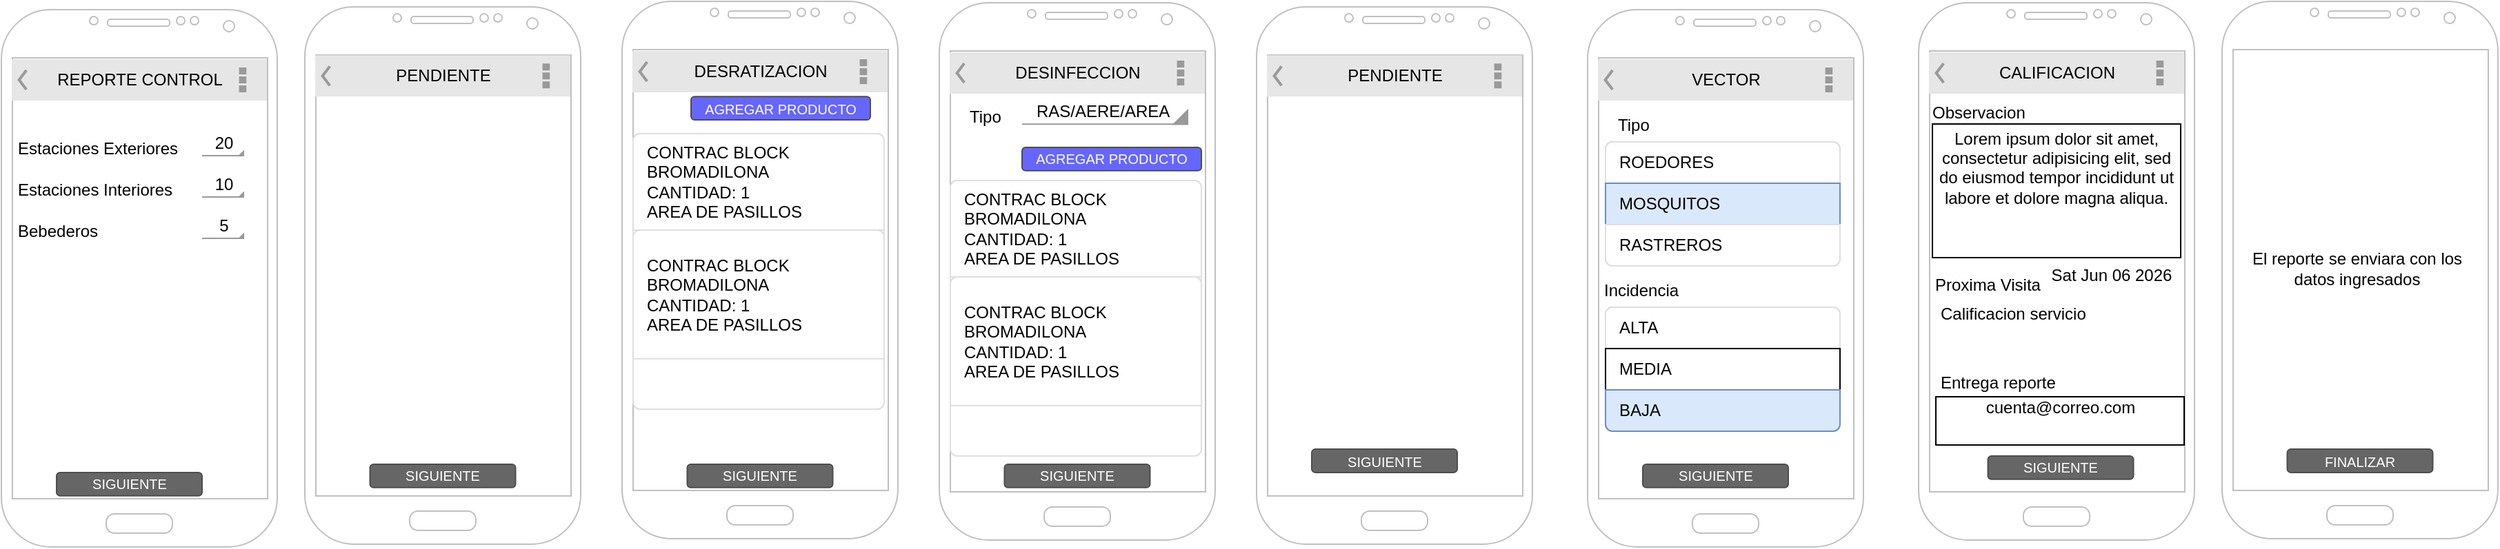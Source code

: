 <mxfile version="17.5.0" type="github">
  <diagram id="B1rS9bqpKSy4gRJ6OLqf" name="Page-1">
    <mxGraphModel dx="1353" dy="298" grid="1" gridSize="10" guides="1" tooltips="1" connect="1" arrows="1" fold="1" page="1" pageScale="1" pageWidth="827" pageHeight="1169" math="0" shadow="0">
      <root>
        <mxCell id="0" />
        <mxCell id="1" parent="0" />
        <mxCell id="E0qXdNN0w-Io1s_kiMO5-2" value="" style="verticalLabelPosition=bottom;verticalAlign=top;html=1;shadow=0;dashed=0;strokeWidth=1;shape=mxgraph.android.phone2;strokeColor=#c0c0c0;" vertex="1" parent="1">
          <mxGeometry x="280" y="34" width="200" height="390" as="geometry" />
        </mxCell>
        <mxCell id="E0qXdNN0w-Io1s_kiMO5-11" value="DESRATIZACION" style="strokeWidth=1;html=1;shadow=0;dashed=0;shape=mxgraph.android.action_bar;fillColor=#E6E6E6;strokeColor=#c0c0c0;strokeWidth=2;" vertex="1" parent="1">
          <mxGeometry x="287.5" y="70" width="185" height="30" as="geometry" />
        </mxCell>
        <mxCell id="E0qXdNN0w-Io1s_kiMO5-12" value="SIGUIENTE" style="rounded=1;html=1;shadow=0;dashed=0;whiteSpace=wrap;fontSize=10;fillColor=#666666;align=center;strokeColor=#4D4D4D;fontColor=#ffffff;" vertex="1" parent="1">
          <mxGeometry x="327.25" y="370" width="105.5" height="16.88" as="geometry" />
        </mxCell>
        <mxCell id="E0qXdNN0w-Io1s_kiMO5-13" value="AGREGAR PRODUCTO" style="rounded=1;html=1;shadow=0;dashed=0;whiteSpace=wrap;fontSize=10;fillColor=#6666FF;align=center;strokeColor=#4D4D4D;fontColor=#ffffff;" vertex="1" parent="1">
          <mxGeometry x="330" y="103.12" width="130" height="16.88" as="geometry" />
        </mxCell>
        <mxCell id="E0qXdNN0w-Io1s_kiMO5-14" value="" style="html=1;shadow=0;dashed=0;shape=mxgraph.bootstrap.rrect;rSize=5;strokeColor=#DFDFDF;html=1;whiteSpace=wrap;fillColor=#FFFFFF;fontColor=#000000;" vertex="1" parent="1">
          <mxGeometry x="288" y="130" width="182" height="200" as="geometry" />
        </mxCell>
        <mxCell id="E0qXdNN0w-Io1s_kiMO5-15" value="CONTRAC BLOCK&lt;br&gt;BROMADILONA&lt;br&gt;CANTIDAD: 1&lt;br&gt;AREA DE PASILLOS" style="strokeColor=inherit;fillColor=inherit;gradientColor=inherit;fontColor=inherit;html=1;shadow=0;dashed=0;shape=mxgraph.bootstrap.topButton;rSize=5;perimeter=none;whiteSpace=wrap;resizeWidth=1;align=left;spacing=10;" vertex="1" parent="E0qXdNN0w-Io1s_kiMO5-14">
          <mxGeometry width="182" height="70" relative="1" as="geometry" />
        </mxCell>
        <mxCell id="E0qXdNN0w-Io1s_kiMO5-22" value="CONTRAC BLOCK&lt;br&gt;BROMADILONA&lt;br&gt;CANTIDAD: 1&lt;br&gt;AREA DE PASILLOS" style="strokeColor=inherit;fillColor=inherit;gradientColor=inherit;fontColor=inherit;html=1;shadow=0;dashed=0;shape=mxgraph.bootstrap.topButton;rSize=5;perimeter=none;whiteSpace=wrap;resizeWidth=1;align=left;spacing=10;" vertex="1" parent="E0qXdNN0w-Io1s_kiMO5-14">
          <mxGeometry y="70.003" width="182" height="93.333" as="geometry" />
        </mxCell>
        <mxCell id="E0qXdNN0w-Io1s_kiMO5-23" value="" style="verticalLabelPosition=bottom;verticalAlign=top;html=1;shadow=0;dashed=0;strokeWidth=1;shape=mxgraph.android.phone2;strokeColor=#c0c0c0;" vertex="1" parent="1">
          <mxGeometry x="510" y="35" width="200" height="390" as="geometry" />
        </mxCell>
        <mxCell id="E0qXdNN0w-Io1s_kiMO5-24" value="DESINFECCION" style="strokeWidth=1;html=1;shadow=0;dashed=0;shape=mxgraph.android.action_bar;fillColor=#E6E6E6;strokeColor=#c0c0c0;strokeWidth=2;" vertex="1" parent="1">
          <mxGeometry x="517.5" y="71" width="185" height="30" as="geometry" />
        </mxCell>
        <mxCell id="E0qXdNN0w-Io1s_kiMO5-25" value="AGREGAR PRODUCTO" style="rounded=1;html=1;shadow=0;dashed=0;whiteSpace=wrap;fontSize=10;fillColor=#6666FF;align=center;strokeColor=#4D4D4D;fontColor=#ffffff;" vertex="1" parent="1">
          <mxGeometry x="570" y="140" width="130" height="16.88" as="geometry" />
        </mxCell>
        <mxCell id="E0qXdNN0w-Io1s_kiMO5-26" value="" style="html=1;shadow=0;dashed=0;shape=mxgraph.bootstrap.rrect;rSize=5;strokeColor=#DFDFDF;html=1;whiteSpace=wrap;fillColor=#FFFFFF;fontColor=#000000;" vertex="1" parent="1">
          <mxGeometry x="518" y="164" width="182" height="200" as="geometry" />
        </mxCell>
        <mxCell id="E0qXdNN0w-Io1s_kiMO5-27" value="CONTRAC BLOCK&lt;br&gt;BROMADILONA&lt;br&gt;CANTIDAD: 1&lt;br&gt;AREA DE PASILLOS" style="strokeColor=inherit;fillColor=inherit;gradientColor=inherit;fontColor=inherit;html=1;shadow=0;dashed=0;shape=mxgraph.bootstrap.topButton;rSize=5;perimeter=none;whiteSpace=wrap;resizeWidth=1;align=left;spacing=10;" vertex="1" parent="E0qXdNN0w-Io1s_kiMO5-26">
          <mxGeometry width="182" height="70" relative="1" as="geometry" />
        </mxCell>
        <mxCell id="E0qXdNN0w-Io1s_kiMO5-28" value="CONTRAC BLOCK&lt;br&gt;BROMADILONA&lt;br&gt;CANTIDAD: 1&lt;br&gt;AREA DE PASILLOS" style="strokeColor=inherit;fillColor=inherit;gradientColor=inherit;fontColor=inherit;html=1;shadow=0;dashed=0;shape=mxgraph.bootstrap.topButton;rSize=5;perimeter=none;whiteSpace=wrap;resizeWidth=1;align=left;spacing=10;" vertex="1" parent="E0qXdNN0w-Io1s_kiMO5-26">
          <mxGeometry y="70.003" width="182" height="93.333" as="geometry" />
        </mxCell>
        <mxCell id="E0qXdNN0w-Io1s_kiMO5-29" value="SIGUIENTE" style="rounded=1;html=1;shadow=0;dashed=0;whiteSpace=wrap;fontSize=10;fillColor=#666666;align=center;strokeColor=#4D4D4D;fontColor=#ffffff;" vertex="1" parent="1">
          <mxGeometry x="557.25" y="370" width="105.5" height="16.88" as="geometry" />
        </mxCell>
        <mxCell id="E0qXdNN0w-Io1s_kiMO5-32" value="Tipo" style="text;html=1;strokeColor=none;fillColor=none;align=left;verticalAlign=middle;whiteSpace=wrap;rounded=0;" vertex="1" parent="1">
          <mxGeometry x="530" y="103.12" width="30" height="30" as="geometry" />
        </mxCell>
        <mxCell id="E0qXdNN0w-Io1s_kiMO5-33" value="RAS/AERE/AREA&amp;nbsp;" style="strokeWidth=1;html=1;shadow=0;dashed=0;shape=mxgraph.android.spinner2;align=center;fillColor=#999999;strokeColor=#999999;verticalAlign=bottom" vertex="1" parent="1">
          <mxGeometry x="570" y="113.12" width="120" height="10" as="geometry" />
        </mxCell>
        <mxCell id="E0qXdNN0w-Io1s_kiMO5-42" value="" style="verticalLabelPosition=bottom;verticalAlign=top;html=1;shadow=0;dashed=0;strokeWidth=1;shape=mxgraph.android.phone2;strokeColor=#c0c0c0;" vertex="1" parent="1">
          <mxGeometry x="740" y="38" width="200" height="390" as="geometry" />
        </mxCell>
        <mxCell id="E0qXdNN0w-Io1s_kiMO5-43" value="PENDIENTE" style="strokeWidth=1;html=1;shadow=0;dashed=0;shape=mxgraph.android.action_bar;fillColor=#E6E6E6;strokeColor=#c0c0c0;strokeWidth=2;" vertex="1" parent="1">
          <mxGeometry x="747.5" y="73.12" width="185" height="30" as="geometry" />
        </mxCell>
        <mxCell id="E0qXdNN0w-Io1s_kiMO5-44" value="Lorem ipsum dolor sit amet, consectetur adipisicing elit, sed do eiusmod tempor incididunt ut labore et dolore magna aliqua.&#xa;" style="text;spacing=5;spacingTop=-20;whiteSpace=wrap;overflow=hidden;rounded=0;verticalAlign=middle;horizontal=1;labelPosition=center;verticalLabelPosition=middle;align=center;labelBackgroundColor=none;strokeColor=default;" vertex="1" parent="1">
          <mxGeometry x="1230" y="123" width="180" height="97" as="geometry" />
        </mxCell>
        <mxCell id="E0qXdNN0w-Io1s_kiMO5-45" value="Proxima Visita" style="text;html=1;strokeColor=none;fillColor=none;align=left;verticalAlign=middle;whiteSpace=wrap;rounded=0;" vertex="1" parent="1">
          <mxGeometry x="1230" y="225" width="97.5" height="30" as="geometry" />
        </mxCell>
        <UserObject label="%date{ddd mmm dd yyyy HH:MM:ss}%" placeholders="1" id="E0qXdNN0w-Io1s_kiMO5-46">
          <mxCell style="text;html=1;strokeColor=none;fillColor=none;align=center;verticalAlign=middle;whiteSpace=wrap;overflow=hidden;labelBackgroundColor=none;" vertex="1" parent="1">
            <mxGeometry x="1310" y="223" width="100" height="20" as="geometry" />
          </mxCell>
        </UserObject>
        <mxCell id="E0qXdNN0w-Io1s_kiMO5-48" value="" style="verticalLabelPosition=bottom;verticalAlign=top;html=1;shadow=0;dashed=0;strokeWidth=1;shape=mxgraph.android.phone2;strokeColor=#c0c0c0;" vertex="1" parent="1">
          <mxGeometry x="1220" y="35" width="200" height="390" as="geometry" />
        </mxCell>
        <mxCell id="E0qXdNN0w-Io1s_kiMO5-49" value="CALIFICACION" style="strokeWidth=1;html=1;shadow=0;dashed=0;shape=mxgraph.android.action_bar;fillColor=#E6E6E6;strokeColor=#c0c0c0;strokeWidth=2;" vertex="1" parent="1">
          <mxGeometry x="1227.5" y="71" width="185" height="30" as="geometry" />
        </mxCell>
        <mxCell id="E0qXdNN0w-Io1s_kiMO5-50" value="Observacion" style="text;html=1;strokeColor=none;fillColor=none;align=left;verticalAlign=middle;whiteSpace=wrap;rounded=0;" vertex="1" parent="1">
          <mxGeometry x="1227.5" y="100" width="110" height="30" as="geometry" />
        </mxCell>
        <mxCell id="E0qXdNN0w-Io1s_kiMO5-51" value="Calificacion servicio" style="text;html=1;strokeColor=none;fillColor=none;align=left;verticalAlign=middle;whiteSpace=wrap;rounded=0;" vertex="1" parent="1">
          <mxGeometry x="1233.75" y="246" width="156.25" height="30" as="geometry" />
        </mxCell>
        <mxCell id="E0qXdNN0w-Io1s_kiMO5-52" value="" style="shape=image;html=1;verticalAlign=top;verticalLabelPosition=bottom;labelBackgroundColor=#ffffff;imageAspect=0;aspect=fixed;image=https://cdn2.iconfinder.com/data/icons/essential-web-2/50/star-favorite-favourite-rating-score-128.png;strokeColor=default;fillColor=#6666FF;flipV=0;" vertex="1" parent="1">
          <mxGeometry x="1250" y="271" width="26" height="26" as="geometry" />
        </mxCell>
        <mxCell id="E0qXdNN0w-Io1s_kiMO5-54" value="" style="shape=image;html=1;verticalAlign=top;verticalLabelPosition=bottom;labelBackgroundColor=#ffffff;imageAspect=0;aspect=fixed;image=https://cdn2.iconfinder.com/data/icons/essential-web-2/50/star-favorite-favourite-rating-score-128.png;strokeColor=default;fillColor=#6666FF;flipV=0;" vertex="1" parent="1">
          <mxGeometry x="1280" y="271" width="26" height="26" as="geometry" />
        </mxCell>
        <mxCell id="E0qXdNN0w-Io1s_kiMO5-55" value="" style="shape=image;html=1;verticalAlign=top;verticalLabelPosition=bottom;labelBackgroundColor=#ffffff;imageAspect=0;aspect=fixed;image=https://cdn2.iconfinder.com/data/icons/essential-web-2/50/star-favorite-favourite-rating-score-128.png;strokeColor=default;fillColor=#6666FF;flipV=0;" vertex="1" parent="1">
          <mxGeometry x="1310" y="271" width="26" height="26" as="geometry" />
        </mxCell>
        <mxCell id="E0qXdNN0w-Io1s_kiMO5-56" value="" style="shape=image;html=1;verticalAlign=top;verticalLabelPosition=bottom;labelBackgroundColor=#ffffff;imageAspect=0;aspect=fixed;image=https://cdn2.iconfinder.com/data/icons/essential-web-2/50/star-favorite-favourite-rating-score-128.png;strokeColor=default;fillColor=#6666FF;" vertex="1" parent="1">
          <mxGeometry x="1340" y="271" width="26" height="26" as="geometry" />
        </mxCell>
        <mxCell id="E0qXdNN0w-Io1s_kiMO5-57" value="" style="shape=image;html=1;verticalAlign=top;verticalLabelPosition=bottom;labelBackgroundColor=#ffffff;imageAspect=0;aspect=fixed;image=https://cdn2.iconfinder.com/data/icons/essential-web-2/50/star-favorite-favourite-rating-score-128.png;strokeColor=default;fillColor=#6666FF;flipV=0;" vertex="1" parent="1">
          <mxGeometry x="1370" y="271" width="26" height="26" as="geometry" />
        </mxCell>
        <mxCell id="E0qXdNN0w-Io1s_kiMO5-58" value="Entrega reporte" style="text;html=1;strokeColor=none;fillColor=none;align=left;verticalAlign=middle;whiteSpace=wrap;rounded=0;" vertex="1" parent="1">
          <mxGeometry x="1233.75" y="296" width="156.25" height="30" as="geometry" />
        </mxCell>
        <mxCell id="E0qXdNN0w-Io1s_kiMO5-59" value="cuenta@correo.com" style="text;spacing=5;spacingTop=-20;whiteSpace=wrap;overflow=hidden;rounded=0;verticalAlign=middle;horizontal=1;labelPosition=center;verticalLabelPosition=middle;align=center;labelBackgroundColor=none;strokeColor=default;textDirection=ltr;" vertex="1" parent="1">
          <mxGeometry x="1232.5" y="321" width="180" height="35" as="geometry" />
        </mxCell>
        <mxCell id="E0qXdNN0w-Io1s_kiMO5-60" value="" style="verticalLabelPosition=bottom;verticalAlign=top;html=1;shadow=0;dashed=0;strokeWidth=1;shape=mxgraph.android.phone2;strokeColor=#c0c0c0;" vertex="1" parent="1">
          <mxGeometry x="1440" y="34" width="200" height="390" as="geometry" />
        </mxCell>
        <mxCell id="E0qXdNN0w-Io1s_kiMO5-62" value="SIGUIENTE" style="rounded=1;html=1;shadow=0;dashed=0;whiteSpace=wrap;fontSize=10;fillColor=#666666;align=center;strokeColor=#4D4D4D;fontColor=#ffffff;" vertex="1" parent="1">
          <mxGeometry x="780" y="359.06" width="105.5" height="16.88" as="geometry" />
        </mxCell>
        <mxCell id="E0qXdNN0w-Io1s_kiMO5-63" value="FINALIZAR" style="rounded=1;html=1;shadow=0;dashed=0;whiteSpace=wrap;fontSize=10;fillColor=#666666;align=center;strokeColor=#4D4D4D;fontColor=#ffffff;" vertex="1" parent="1">
          <mxGeometry x="1487.25" y="359.06" width="105.5" height="16.88" as="geometry" />
        </mxCell>
        <mxCell id="E0qXdNN0w-Io1s_kiMO5-65" value="SIGUIENTE" style="rounded=1;html=1;shadow=0;dashed=0;whiteSpace=wrap;fontSize=10;fillColor=#666666;align=center;strokeColor=#4D4D4D;fontColor=#ffffff;" vertex="1" parent="1">
          <mxGeometry x="1270.25" y="364" width="105.5" height="16.88" as="geometry" />
        </mxCell>
        <mxCell id="E0qXdNN0w-Io1s_kiMO5-74" value="" style="group" vertex="1" connectable="0" parent="1">
          <mxGeometry x="980" y="40" width="200" height="390" as="geometry" />
        </mxCell>
        <mxCell id="E0qXdNN0w-Io1s_kiMO5-34" value="" style="verticalLabelPosition=bottom;verticalAlign=top;html=1;shadow=0;dashed=0;strokeWidth=1;shape=mxgraph.android.phone2;strokeColor=#c0c0c0;" vertex="1" parent="E0qXdNN0w-Io1s_kiMO5-74">
          <mxGeometry width="200" height="390" as="geometry" />
        </mxCell>
        <mxCell id="E0qXdNN0w-Io1s_kiMO5-35" value="VECTOR" style="strokeWidth=1;html=1;shadow=0;dashed=0;shape=mxgraph.android.action_bar;fillColor=#E6E6E6;strokeColor=#c0c0c0;strokeWidth=2;" vertex="1" parent="E0qXdNN0w-Io1s_kiMO5-74">
          <mxGeometry x="7.5" y="36" width="185" height="30" as="geometry" />
        </mxCell>
        <mxCell id="E0qXdNN0w-Io1s_kiMO5-36" value="Tipo" style="text;html=1;strokeColor=none;fillColor=none;align=left;verticalAlign=middle;whiteSpace=wrap;rounded=0;" vertex="1" parent="E0qXdNN0w-Io1s_kiMO5-74">
          <mxGeometry x="20" y="69.12" width="34" height="30" as="geometry" />
        </mxCell>
        <mxCell id="E0qXdNN0w-Io1s_kiMO5-38" value="Incidencia" style="text;html=1;strokeColor=none;fillColor=none;align=left;verticalAlign=middle;whiteSpace=wrap;rounded=0;" vertex="1" parent="E0qXdNN0w-Io1s_kiMO5-74">
          <mxGeometry x="10" y="189" width="34" height="30" as="geometry" />
        </mxCell>
        <mxCell id="E0qXdNN0w-Io1s_kiMO5-61" value="SIGUIENTE" style="rounded=1;html=1;shadow=0;dashed=0;whiteSpace=wrap;fontSize=10;fillColor=#666666;align=center;strokeColor=#4D4D4D;fontColor=#ffffff;" vertex="1" parent="E0qXdNN0w-Io1s_kiMO5-74">
          <mxGeometry x="40" y="330" width="105.5" height="16.88" as="geometry" />
        </mxCell>
        <mxCell id="E0qXdNN0w-Io1s_kiMO5-66" value="" style="html=1;shadow=0;dashed=0;shape=mxgraph.bootstrap.rrect;rSize=5;strokeColor=#DFDFDF;html=1;whiteSpace=wrap;fillColor=#FFFFFF;fontColor=#000000;labelBackgroundColor=none;" vertex="1" parent="E0qXdNN0w-Io1s_kiMO5-74">
          <mxGeometry x="13" y="96" width="170" height="90" as="geometry" />
        </mxCell>
        <mxCell id="E0qXdNN0w-Io1s_kiMO5-67" value="ROEDORES" style="strokeColor=inherit;fillColor=inherit;gradientColor=inherit;fontColor=inherit;html=1;shadow=0;dashed=0;shape=mxgraph.bootstrap.topButton;rSize=5;perimeter=none;whiteSpace=wrap;resizeWidth=1;align=left;spacing=10;labelBackgroundColor=none;" vertex="1" parent="E0qXdNN0w-Io1s_kiMO5-66">
          <mxGeometry width="170" height="30" relative="1" as="geometry" />
        </mxCell>
        <mxCell id="E0qXdNN0w-Io1s_kiMO5-68" value="MOSQUITOS" style="strokeColor=#6c8ebf;fillColor=#dae8fc;html=1;shadow=0;dashed=0;perimeter=none;whiteSpace=wrap;resizeWidth=1;align=left;spacing=10;labelBackgroundColor=none;" vertex="1" parent="E0qXdNN0w-Io1s_kiMO5-66">
          <mxGeometry width="170" height="30" relative="1" as="geometry">
            <mxPoint y="30" as="offset" />
          </mxGeometry>
        </mxCell>
        <mxCell id="E0qXdNN0w-Io1s_kiMO5-69" value="RASTREROS" style="strokeColor=inherit;fillColor=inherit;gradientColor=inherit;fontColor=inherit;html=1;shadow=0;dashed=0;shape=mxgraph.bootstrap.bottomButton;rSize=5;perimeter=none;whiteSpace=wrap;resizeWidth=1;resizeHeight=0;align=left;spacing=10;labelBackgroundColor=none;" vertex="1" parent="E0qXdNN0w-Io1s_kiMO5-66">
          <mxGeometry y="1" width="170" height="30" relative="1" as="geometry">
            <mxPoint y="-30" as="offset" />
          </mxGeometry>
        </mxCell>
        <mxCell id="E0qXdNN0w-Io1s_kiMO5-70" value="" style="html=1;shadow=0;dashed=0;shape=mxgraph.bootstrap.rrect;rSize=5;strokeColor=#DFDFDF;html=1;whiteSpace=wrap;fillColor=#FFFFFF;fontColor=#000000;labelBackgroundColor=none;" vertex="1" parent="E0qXdNN0w-Io1s_kiMO5-74">
          <mxGeometry x="13" y="216" width="170" height="90" as="geometry" />
        </mxCell>
        <mxCell id="E0qXdNN0w-Io1s_kiMO5-71" value="ALTA" style="strokeColor=inherit;fillColor=inherit;gradientColor=inherit;fontColor=inherit;html=1;shadow=0;dashed=0;shape=mxgraph.bootstrap.topButton;rSize=5;perimeter=none;whiteSpace=wrap;resizeWidth=1;align=left;spacing=10;labelBackgroundColor=none;" vertex="1" parent="E0qXdNN0w-Io1s_kiMO5-70">
          <mxGeometry width="170" height="30" relative="1" as="geometry" />
        </mxCell>
        <mxCell id="E0qXdNN0w-Io1s_kiMO5-72" value="MEDIA" style="html=1;shadow=0;dashed=0;perimeter=none;whiteSpace=wrap;resizeWidth=1;align=left;spacing=10;labelBackgroundColor=none;" vertex="1" parent="E0qXdNN0w-Io1s_kiMO5-70">
          <mxGeometry width="170" height="30" relative="1" as="geometry">
            <mxPoint y="30" as="offset" />
          </mxGeometry>
        </mxCell>
        <mxCell id="E0qXdNN0w-Io1s_kiMO5-73" value="BAJA" style="strokeColor=#6c8ebf;fillColor=#dae8fc;html=1;shadow=0;dashed=0;shape=mxgraph.bootstrap.bottomButton;rSize=5;perimeter=none;whiteSpace=wrap;resizeWidth=1;resizeHeight=0;align=left;spacing=10;labelBackgroundColor=none;" vertex="1" parent="E0qXdNN0w-Io1s_kiMO5-70">
          <mxGeometry y="1" width="170" height="30" relative="1" as="geometry">
            <mxPoint y="-30" as="offset" />
          </mxGeometry>
        </mxCell>
        <mxCell id="E0qXdNN0w-Io1s_kiMO5-75" value="" style="group" vertex="1" connectable="0" parent="1">
          <mxGeometry x="-170" y="40" width="200" height="390" as="geometry" />
        </mxCell>
        <mxCell id="E0qXdNN0w-Io1s_kiMO5-1" value="" style="verticalLabelPosition=bottom;verticalAlign=top;html=1;shadow=0;dashed=0;strokeWidth=1;shape=mxgraph.android.phone2;strokeColor=#c0c0c0;" vertex="1" parent="E0qXdNN0w-Io1s_kiMO5-75">
          <mxGeometry width="200" height="390" as="geometry" />
        </mxCell>
        <mxCell id="E0qXdNN0w-Io1s_kiMO5-3" value="SIGUIENTE" style="rounded=1;html=1;shadow=0;dashed=0;whiteSpace=wrap;fontSize=10;fillColor=#666666;align=center;strokeColor=#4D4D4D;fontColor=#ffffff;" vertex="1" parent="E0qXdNN0w-Io1s_kiMO5-75">
          <mxGeometry x="40" y="336" width="105.5" height="16.88" as="geometry" />
        </mxCell>
        <mxCell id="E0qXdNN0w-Io1s_kiMO5-4" value="Estaciones Exteriores" style="text;html=1;strokeColor=none;fillColor=none;align=left;verticalAlign=middle;whiteSpace=wrap;rounded=0;" vertex="1" parent="E0qXdNN0w-Io1s_kiMO5-75">
          <mxGeometry x="10" y="86" width="120" height="30" as="geometry" />
        </mxCell>
        <mxCell id="E0qXdNN0w-Io1s_kiMO5-5" value="Estaciones Interiores" style="text;html=1;strokeColor=none;fillColor=none;align=left;verticalAlign=middle;whiteSpace=wrap;rounded=0;" vertex="1" parent="E0qXdNN0w-Io1s_kiMO5-75">
          <mxGeometry x="10" y="116" width="120" height="30" as="geometry" />
        </mxCell>
        <mxCell id="E0qXdNN0w-Io1s_kiMO5-6" value="Bebederos" style="text;html=1;strokeColor=none;fillColor=none;align=left;verticalAlign=middle;whiteSpace=wrap;rounded=0;" vertex="1" parent="E0qXdNN0w-Io1s_kiMO5-75">
          <mxGeometry x="10" y="146" width="120" height="30" as="geometry" />
        </mxCell>
        <mxCell id="E0qXdNN0w-Io1s_kiMO5-7" value="20" style="strokeWidth=1;html=1;shadow=0;dashed=0;shape=mxgraph.android.spinner2;align=center;fillColor=#999999;strokeColor=#999999;verticalAlign=bottom" vertex="1" parent="E0qXdNN0w-Io1s_kiMO5-75">
          <mxGeometry x="145.5" y="96" width="30" height="10" as="geometry" />
        </mxCell>
        <mxCell id="E0qXdNN0w-Io1s_kiMO5-8" value="10" style="strokeWidth=1;html=1;shadow=0;dashed=0;shape=mxgraph.android.spinner2;align=center;fillColor=#999999;strokeColor=#999999;verticalAlign=bottom" vertex="1" parent="E0qXdNN0w-Io1s_kiMO5-75">
          <mxGeometry x="145.5" y="126" width="30" height="10" as="geometry" />
        </mxCell>
        <mxCell id="E0qXdNN0w-Io1s_kiMO5-9" value="5" style="strokeWidth=1;html=1;shadow=0;dashed=0;shape=mxgraph.android.spinner2;align=center;fillColor=#999999;strokeColor=#999999;verticalAlign=bottom" vertex="1" parent="E0qXdNN0w-Io1s_kiMO5-75">
          <mxGeometry x="145.5" y="156" width="30" height="10" as="geometry" />
        </mxCell>
        <mxCell id="E0qXdNN0w-Io1s_kiMO5-10" value="REPORTE CONTROL" style="strokeWidth=1;html=1;shadow=0;dashed=0;shape=mxgraph.android.action_bar;fillColor=#E6E6E6;strokeColor=#c0c0c0;strokeWidth=2;" vertex="1" parent="E0qXdNN0w-Io1s_kiMO5-75">
          <mxGeometry x="7.5" y="36" width="185" height="30" as="geometry" />
        </mxCell>
        <mxCell id="E0qXdNN0w-Io1s_kiMO5-76" value="" style="verticalLabelPosition=bottom;verticalAlign=top;html=1;shadow=0;dashed=0;strokeWidth=1;shape=mxgraph.android.phone2;strokeColor=#c0c0c0;" vertex="1" parent="1">
          <mxGeometry x="50" y="38" width="200" height="390" as="geometry" />
        </mxCell>
        <mxCell id="E0qXdNN0w-Io1s_kiMO5-77" value="PENDIENTE" style="strokeWidth=1;html=1;shadow=0;dashed=0;shape=mxgraph.android.action_bar;fillColor=#E6E6E6;strokeColor=#c0c0c0;strokeWidth=2;" vertex="1" parent="1">
          <mxGeometry x="57.5" y="73.12" width="185" height="30" as="geometry" />
        </mxCell>
        <mxCell id="E0qXdNN0w-Io1s_kiMO5-78" value="SIGUIENTE" style="rounded=1;html=1;shadow=0;dashed=0;whiteSpace=wrap;fontSize=10;fillColor=#666666;align=center;strokeColor=#4D4D4D;fontColor=#ffffff;" vertex="1" parent="1">
          <mxGeometry x="97.25" y="370" width="105.5" height="16.88" as="geometry" />
        </mxCell>
        <mxCell id="E0qXdNN0w-Io1s_kiMO5-79" value="El reporte se enviara con los datos ingresados" style="text;html=1;strokeColor=none;fillColor=none;align=center;verticalAlign=middle;whiteSpace=wrap;rounded=0;" vertex="1" parent="1">
          <mxGeometry x="1460" y="213" width="156.25" height="30" as="geometry" />
        </mxCell>
      </root>
    </mxGraphModel>
  </diagram>
</mxfile>
